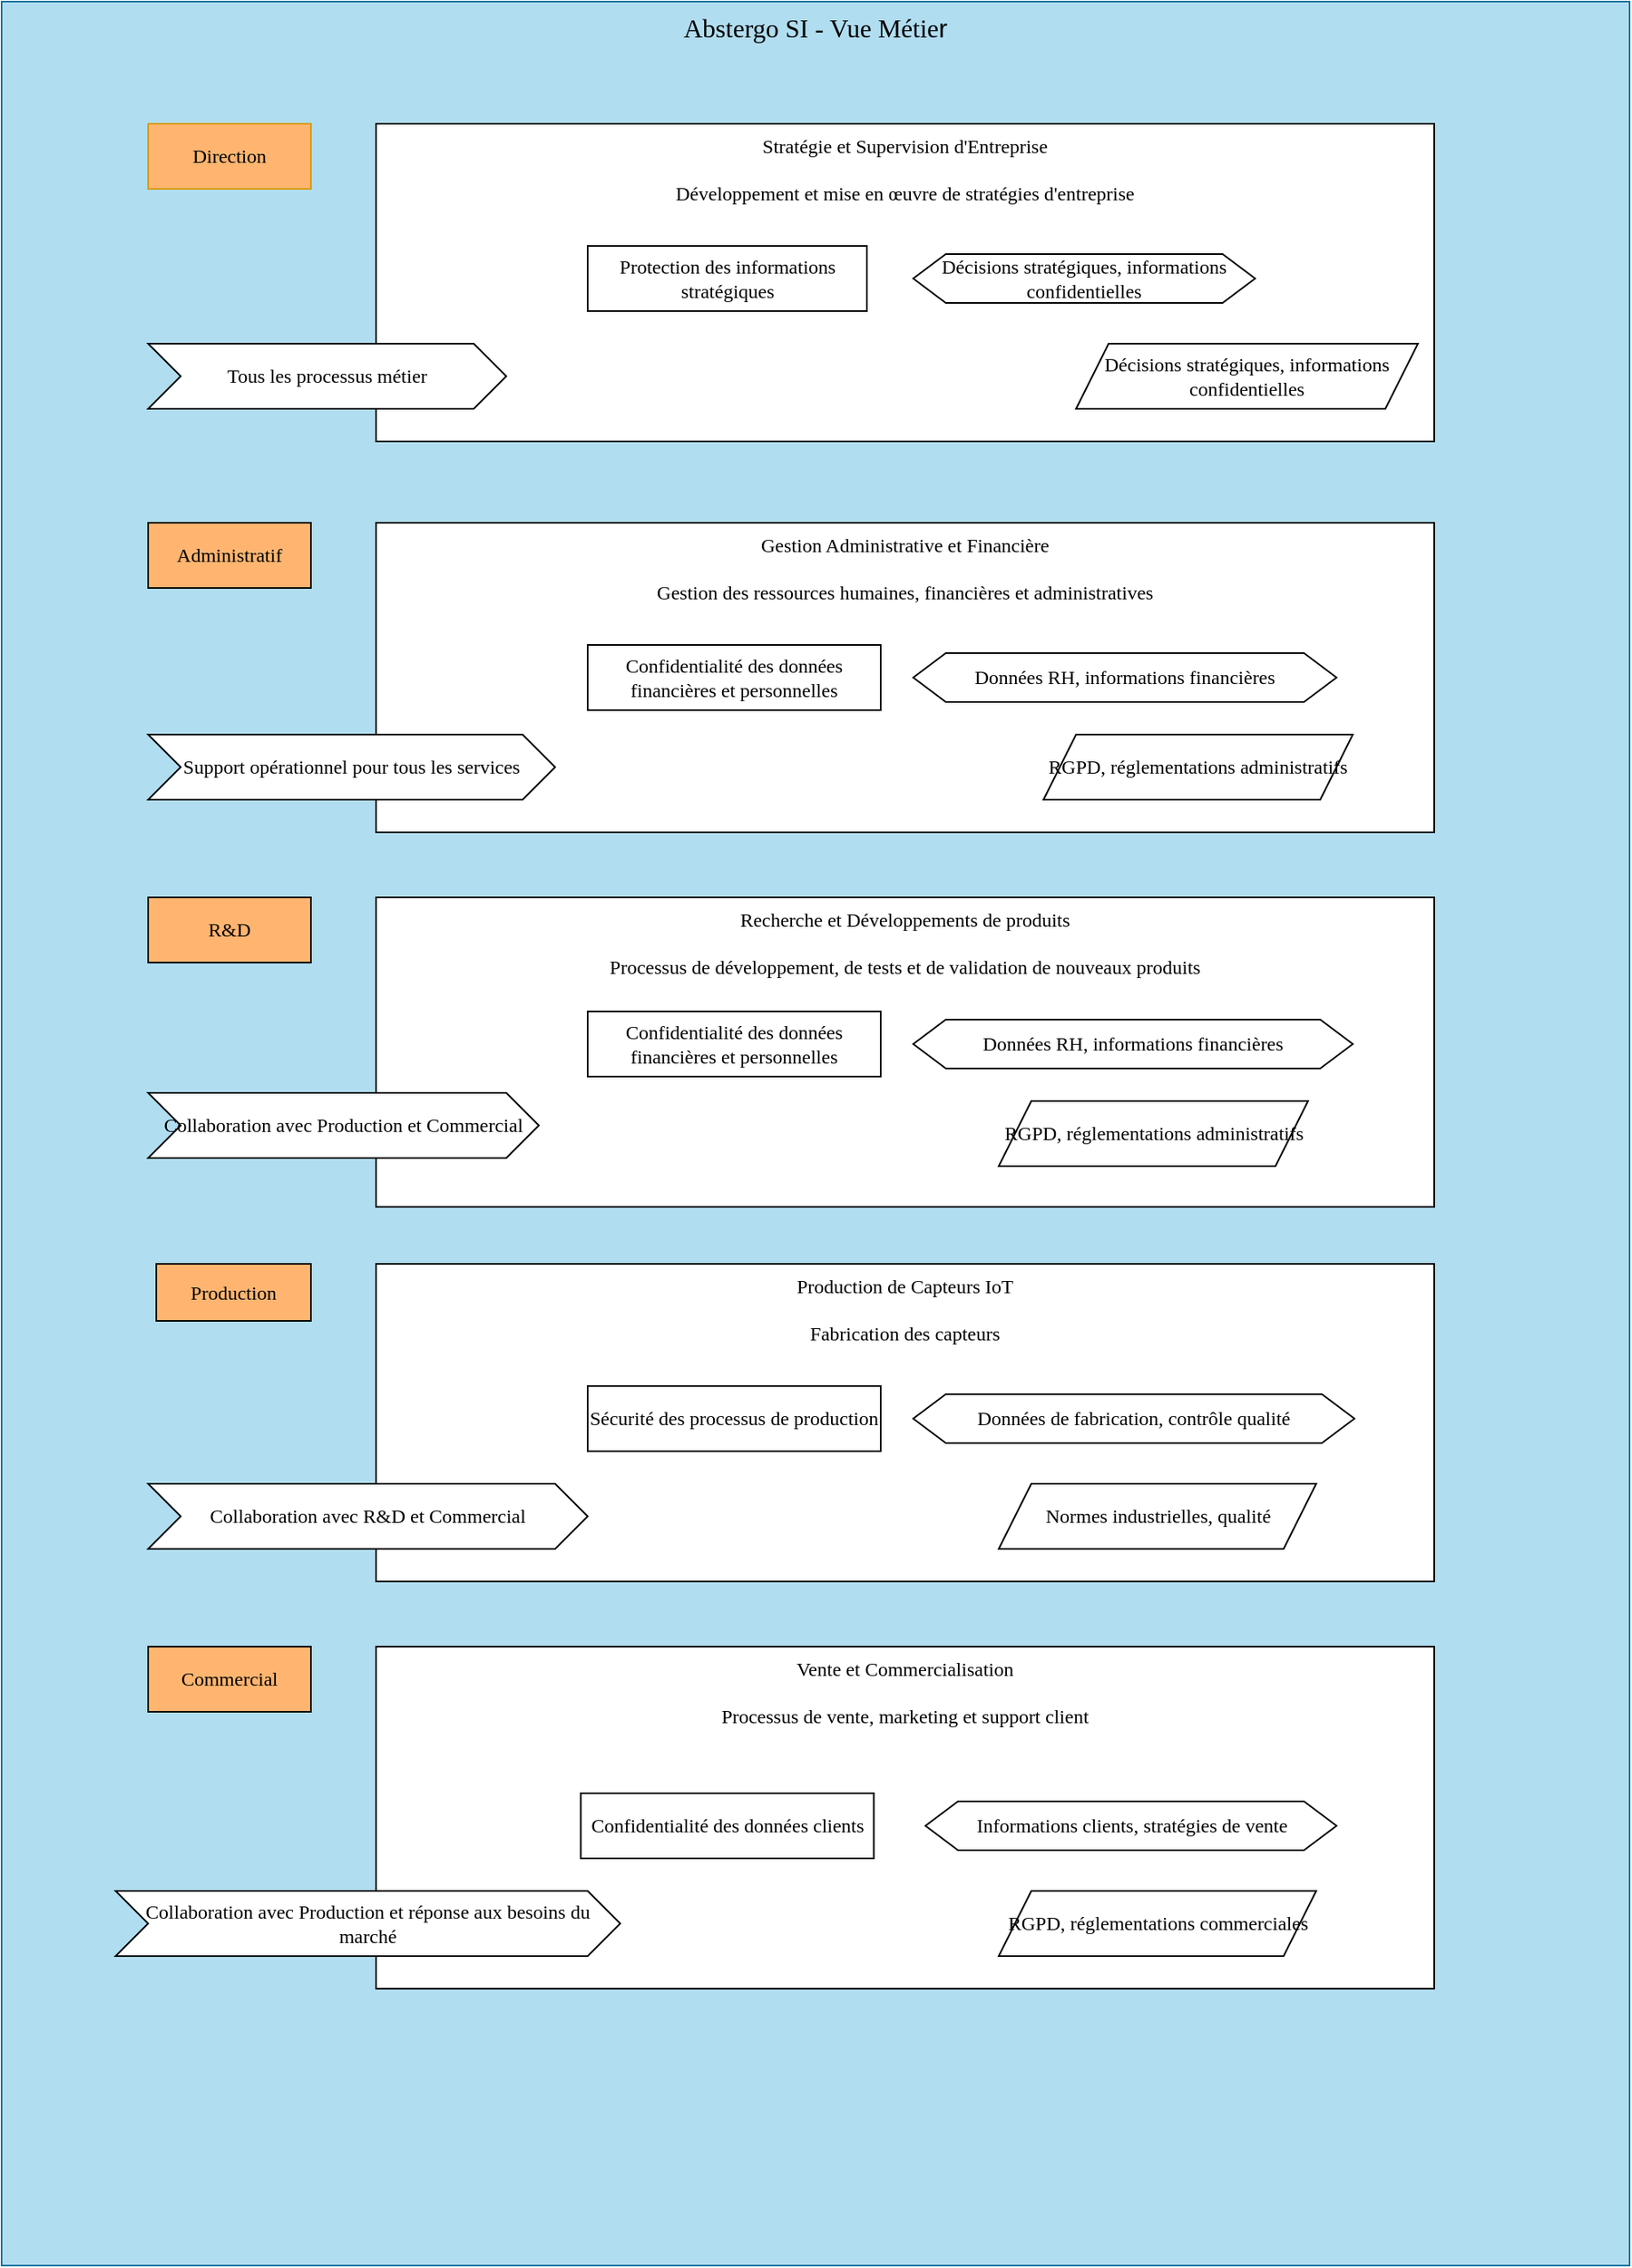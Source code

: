 <mxfile version="22.1.5" type="github">
  <diagram name="Page-1" id="KYuWMJmiR7H3UaC-g5s9">
    <mxGraphModel dx="1247" dy="649" grid="1" gridSize="10" guides="1" tooltips="1" connect="1" arrows="1" fold="1" page="1" pageScale="1" pageWidth="827" pageHeight="1169" math="0" shadow="0">
      <root>
        <mxCell id="0" />
        <mxCell id="1" parent="0" />
        <mxCell id="J_kNGodoUKY9twf9flr4-1" value="&lt;font face=&quot;Verdana&quot; style=&quot;font-size: 16px;&quot;&gt;Abstergo SI - Vue Métie&lt;/font&gt;&lt;font face=&quot;Helvetica&quot; style=&quot;font-size: 16px;&quot;&gt;r&lt;/font&gt;" style="rounded=0;whiteSpace=wrap;html=1;verticalAlign=top;align=center;movable=1;resizable=1;rotatable=1;deletable=1;editable=1;locked=0;connectable=1;fillColor=#b1ddf0;strokeColor=#10739e;" parent="1" vertex="1">
          <mxGeometry x="40" y="40" width="1000" height="1390" as="geometry" />
        </mxCell>
        <mxCell id="bNXU1JucXEZNY31L4AdU-1" value="Direction" style="rounded=0;whiteSpace=wrap;html=1;fontSize=12;fillColor=#FFB570;strokeColor=#d79b00;fontFamily=Verdana;horizontal=1;fontStyle=0" vertex="1" parent="1">
          <mxGeometry x="130" y="115" width="100" height="40" as="geometry" />
        </mxCell>
        <mxCell id="bNXU1JucXEZNY31L4AdU-2" value="Stratégie et Supervision d&#39;Entreprise&lt;br style=&quot;font-size: 12px;&quot;&gt;&lt;br style=&quot;font-size: 12px;&quot;&gt;Développement et mise en œuvre de stratégies d&#39;entreprise" style="rounded=0;whiteSpace=wrap;html=1;fontSize=12;verticalAlign=top;fontFamily=Verdana;horizontal=1;fontStyle=0" vertex="1" parent="1">
          <mxGeometry x="270" y="115" width="650" height="195" as="geometry" />
        </mxCell>
        <mxCell id="bNXU1JucXEZNY31L4AdU-4" value="Décisions stratégiques, informations confidentielles" style="shape=hexagon;perimeter=hexagonPerimeter2;whiteSpace=wrap;html=1;fixedSize=1;fontSize=12;fontFamily=Verdana;rounded=0;horizontal=1;fontStyle=0" vertex="1" parent="1">
          <mxGeometry x="600" y="195" width="210" height="30" as="geometry" />
        </mxCell>
        <mxCell id="bNXU1JucXEZNY31L4AdU-5" value="Décisions stratégiques, informations confidentielles" style="shape=parallelogram;perimeter=parallelogramPerimeter;whiteSpace=wrap;html=1;fixedSize=1;fontSize=12;fontFamily=Verdana;rounded=0;horizontal=1;fontStyle=0" vertex="1" parent="1">
          <mxGeometry x="700" y="250" width="210" height="40" as="geometry" />
        </mxCell>
        <mxCell id="bNXU1JucXEZNY31L4AdU-6" value="Protection des informations stratégiques" style="rounded=0;whiteSpace=wrap;html=1;fontSize=12;fontFamily=Verdana;horizontal=1;fontStyle=0" vertex="1" parent="1">
          <mxGeometry x="400" y="190" width="171.5" height="40" as="geometry" />
        </mxCell>
        <mxCell id="bNXU1JucXEZNY31L4AdU-8" value="Gestion Administrative et Financière&lt;br style=&quot;font-size: 12px;&quot;&gt;&lt;br style=&quot;font-size: 12px;&quot;&gt;Gestion des ressources humaines, financières et administratives" style="rounded=0;whiteSpace=wrap;html=1;fontSize=12;verticalAlign=top;fontFamily=Verdana;horizontal=1;fontStyle=0" vertex="1" parent="1">
          <mxGeometry x="270" y="360" width="650" height="190" as="geometry" />
        </mxCell>
        <mxCell id="bNXU1JucXEZNY31L4AdU-9" value="Confidentialité des données financières et personnelles" style="rounded=0;whiteSpace=wrap;html=1;fontSize=12;fontFamily=Verdana;horizontal=1;fontStyle=0" vertex="1" parent="1">
          <mxGeometry x="400" y="435" width="180" height="40" as="geometry" />
        </mxCell>
        <mxCell id="bNXU1JucXEZNY31L4AdU-10" value="Données RH, informations financières" style="shape=hexagon;perimeter=hexagonPerimeter2;whiteSpace=wrap;html=1;fixedSize=1;fontSize=12;fontFamily=Verdana;rounded=0;horizontal=1;fontStyle=0" vertex="1" parent="1">
          <mxGeometry x="600" y="440" width="260" height="30" as="geometry" />
        </mxCell>
        <mxCell id="bNXU1JucXEZNY31L4AdU-11" value="RGPD, réglementations administratifs" style="shape=parallelogram;perimeter=parallelogramPerimeter;whiteSpace=wrap;html=1;fixedSize=1;fontSize=12;fontFamily=Verdana;rounded=0;horizontal=1;fontStyle=0" vertex="1" parent="1">
          <mxGeometry x="680" y="490" width="190" height="40" as="geometry" />
        </mxCell>
        <mxCell id="bNXU1JucXEZNY31L4AdU-13" value="Tous les processus métier" style="shape=step;perimeter=stepPerimeter;whiteSpace=wrap;html=1;fixedSize=1;fontSize=12;fontFamily=Verdana;rounded=0;horizontal=1;fontStyle=0" vertex="1" parent="1">
          <mxGeometry x="130" y="250" width="220" height="40" as="geometry" />
        </mxCell>
        <mxCell id="bNXU1JucXEZNY31L4AdU-14" value="Support opérationnel pour tous les services" style="shape=step;perimeter=stepPerimeter;whiteSpace=wrap;html=1;fixedSize=1;fontSize=12;fontFamily=Verdana;rounded=0;horizontal=1;fontStyle=0" vertex="1" parent="1">
          <mxGeometry x="130" y="490" width="250" height="40" as="geometry" />
        </mxCell>
        <mxCell id="bNXU1JucXEZNY31L4AdU-15" value="R&amp;amp;D" style="rounded=0;whiteSpace=wrap;html=1;fontSize=12;fontFamily=Verdana;horizontal=1;fillColor=#FFB570;fontStyle=0" vertex="1" parent="1">
          <mxGeometry x="130" y="590" width="100" height="40" as="geometry" />
        </mxCell>
        <mxCell id="bNXU1JucXEZNY31L4AdU-16" value="Recherche et Développements de produits&lt;br style=&quot;font-size: 12px;&quot;&gt;&lt;br style=&quot;font-size: 12px;&quot;&gt;Processus de développement, de tests et de validation de nouveaux produits" style="rounded=0;whiteSpace=wrap;html=1;fontSize=12;verticalAlign=top;fontFamily=Verdana;horizontal=1;fontStyle=0" vertex="1" parent="1">
          <mxGeometry x="270" y="590" width="650" height="190" as="geometry" />
        </mxCell>
        <mxCell id="bNXU1JucXEZNY31L4AdU-17" value="Confidentialité des données financières et personnelles" style="rounded=0;whiteSpace=wrap;html=1;fontSize=12;fontFamily=Verdana;horizontal=1;fontStyle=0" vertex="1" parent="1">
          <mxGeometry x="400" y="660" width="180" height="40" as="geometry" />
        </mxCell>
        <mxCell id="bNXU1JucXEZNY31L4AdU-18" value="Données RH, informations financières" style="shape=hexagon;perimeter=hexagonPerimeter2;whiteSpace=wrap;html=1;fixedSize=1;fontSize=12;fontFamily=Verdana;rounded=0;horizontal=1;fontStyle=0" vertex="1" parent="1">
          <mxGeometry x="600" y="665" width="270" height="30" as="geometry" />
        </mxCell>
        <mxCell id="bNXU1JucXEZNY31L4AdU-19" value="RGPD, réglementations administratifs" style="shape=parallelogram;perimeter=parallelogramPerimeter;whiteSpace=wrap;html=1;fixedSize=1;fontSize=12;fontFamily=Verdana;rounded=0;horizontal=1;fontStyle=0" vertex="1" parent="1">
          <mxGeometry x="652.5" y="715" width="190" height="40" as="geometry" />
        </mxCell>
        <mxCell id="bNXU1JucXEZNY31L4AdU-20" value="Collaboration avec Production et Commercial" style="shape=step;perimeter=stepPerimeter;whiteSpace=wrap;html=1;fixedSize=1;fontSize=12;fontFamily=Verdana;rounded=0;horizontal=1;fontStyle=0" vertex="1" parent="1">
          <mxGeometry x="130" y="710" width="240" height="40" as="geometry" />
        </mxCell>
        <mxCell id="bNXU1JucXEZNY31L4AdU-21" value="Production" style="rounded=0;whiteSpace=wrap;html=1;fontSize=12;fontFamily=Verdana;horizontal=1;fillColor=#FFB570;fontStyle=0" vertex="1" parent="1">
          <mxGeometry x="135" y="815" width="95" height="35" as="geometry" />
        </mxCell>
        <mxCell id="bNXU1JucXEZNY31L4AdU-22" value="Production de Capteurs IoT&lt;br style=&quot;font-size: 12px;&quot;&gt;&lt;br style=&quot;font-size: 12px;&quot;&gt;Fabrication des capteurs" style="rounded=0;whiteSpace=wrap;html=1;fontSize=12;verticalAlign=top;fontFamily=Verdana;horizontal=1;fontStyle=0" vertex="1" parent="1">
          <mxGeometry x="270" y="815" width="650" height="195" as="geometry" />
        </mxCell>
        <mxCell id="bNXU1JucXEZNY31L4AdU-23" value="Sécurité des processus de production" style="rounded=0;whiteSpace=wrap;html=1;fontSize=12;fontFamily=Verdana;horizontal=1;fontStyle=0" vertex="1" parent="1">
          <mxGeometry x="400" y="890" width="180" height="40" as="geometry" />
        </mxCell>
        <mxCell id="bNXU1JucXEZNY31L4AdU-24" value="Données de fabrication, contrôle qualité" style="shape=hexagon;perimeter=hexagonPerimeter2;whiteSpace=wrap;html=1;fixedSize=1;fontSize=12;fontFamily=Verdana;rounded=0;horizontal=1;fontStyle=0" vertex="1" parent="1">
          <mxGeometry x="600" y="895" width="271" height="30" as="geometry" />
        </mxCell>
        <mxCell id="bNXU1JucXEZNY31L4AdU-25" value="Normes industrielles, qualité" style="shape=parallelogram;perimeter=parallelogramPerimeter;whiteSpace=wrap;html=1;fixedSize=1;fontSize=12;fontFamily=Verdana;rounded=0;horizontal=1;fontStyle=0" vertex="1" parent="1">
          <mxGeometry x="652.5" y="950" width="195" height="40" as="geometry" />
        </mxCell>
        <mxCell id="bNXU1JucXEZNY31L4AdU-26" value="Collaboration avec R&amp;amp;D et Commercial" style="shape=step;perimeter=stepPerimeter;whiteSpace=wrap;html=1;fixedSize=1;fontSize=12;fontFamily=Verdana;rounded=0;horizontal=1;fontStyle=0" vertex="1" parent="1">
          <mxGeometry x="130" y="950" width="270" height="40" as="geometry" />
        </mxCell>
        <mxCell id="bNXU1JucXEZNY31L4AdU-27" value="Commercial" style="rounded=0;whiteSpace=wrap;html=1;fontSize=12;fontFamily=Verdana;horizontal=1;fillColor=#FFB570;fontStyle=0" vertex="1" parent="1">
          <mxGeometry x="130" y="1050" width="100" height="40" as="geometry" />
        </mxCell>
        <mxCell id="bNXU1JucXEZNY31L4AdU-28" value="Vente et Commercialisation&lt;br style=&quot;font-size: 12px;&quot;&gt;&lt;br style=&quot;font-size: 12px;&quot;&gt;Processus de vente, marketing et support client" style="rounded=0;whiteSpace=wrap;html=1;fontSize=12;verticalAlign=top;fontFamily=Verdana;horizontal=1;fontStyle=0" vertex="1" parent="1">
          <mxGeometry x="270" y="1050" width="650" height="210" as="geometry" />
        </mxCell>
        <mxCell id="bNXU1JucXEZNY31L4AdU-29" value="Confidentialité des données clients" style="rounded=0;whiteSpace=wrap;html=1;fontSize=12;fontFamily=Verdana;horizontal=1;fontStyle=0" vertex="1" parent="1">
          <mxGeometry x="395.75" y="1140" width="180" height="40" as="geometry" />
        </mxCell>
        <mxCell id="bNXU1JucXEZNY31L4AdU-30" value="Informations clients, stratégies de vente" style="shape=hexagon;perimeter=hexagonPerimeter2;whiteSpace=wrap;html=1;fixedSize=1;fontSize=12;fontFamily=Verdana;rounded=0;horizontal=1;fontStyle=0" vertex="1" parent="1">
          <mxGeometry x="607.5" y="1145" width="252.5" height="30" as="geometry" />
        </mxCell>
        <mxCell id="bNXU1JucXEZNY31L4AdU-31" value="RGPD, réglementations commerciales" style="shape=parallelogram;perimeter=parallelogramPerimeter;whiteSpace=wrap;html=1;fixedSize=1;fontSize=12;fontFamily=Verdana;rounded=0;horizontal=1;fontStyle=0" vertex="1" parent="1">
          <mxGeometry x="652.5" y="1200" width="195" height="40" as="geometry" />
        </mxCell>
        <mxCell id="bNXU1JucXEZNY31L4AdU-32" value="Collaboration avec Production et réponse aux besoins du marché" style="shape=step;perimeter=stepPerimeter;whiteSpace=wrap;html=1;fixedSize=1;fontSize=12;fontFamily=Verdana;rounded=0;horizontal=1;fontStyle=0" vertex="1" parent="1">
          <mxGeometry x="110" y="1200" width="310" height="40" as="geometry" />
        </mxCell>
        <mxCell id="bNXU1JucXEZNY31L4AdU-33" value="Administratif" style="rounded=0;whiteSpace=wrap;html=1;fontSize=12;fontFamily=Verdana;horizontal=1;fillColor=#FFB570;fontStyle=0" vertex="1" parent="1">
          <mxGeometry x="130" y="360" width="100" height="40" as="geometry" />
        </mxCell>
        <mxCell id="bNXU1JucXEZNY31L4AdU-34" style="edgeStyle=orthogonalEdgeStyle;rounded=0;orthogonalLoop=1;jettySize=auto;html=1;exitX=0.5;exitY=1;exitDx=0;exitDy=0;fontFamily=Verdana;horizontal=1;fontStyle=0;fontSize=12;" edge="1" parent="1" source="bNXU1JucXEZNY31L4AdU-10" target="bNXU1JucXEZNY31L4AdU-10">
          <mxGeometry relative="1" as="geometry" />
        </mxCell>
      </root>
    </mxGraphModel>
  </diagram>
</mxfile>
